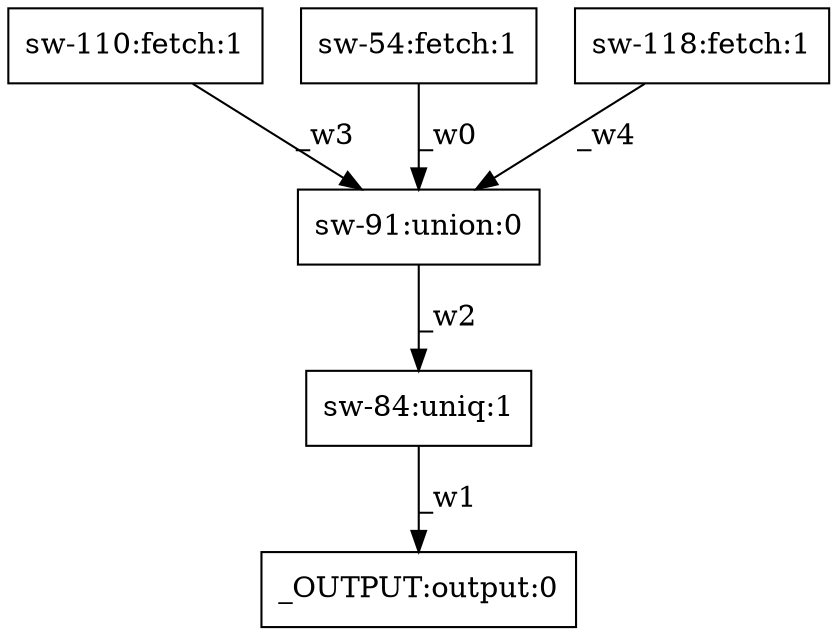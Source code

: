 digraph test1 { node [shape=box] "_OUTPUT" [label="_OUTPUT:output:0"];"sw-110" [label="sw-110:fetch:1"];"sw-54" [label="sw-54:fetch:1"];"sw-91" [label="sw-91:union:0"];"sw-84" [label="sw-84:uniq:1"];"sw-118" [label="sw-118:fetch:1"];"sw-54" -> "sw-91" [label="_w0"];"sw-84" -> "_OUTPUT" [label="_w1"];"sw-91" -> "sw-84" [label="_w2"];"sw-110" -> "sw-91" [label="_w3"];"sw-118" -> "sw-91" [label="_w4"];}